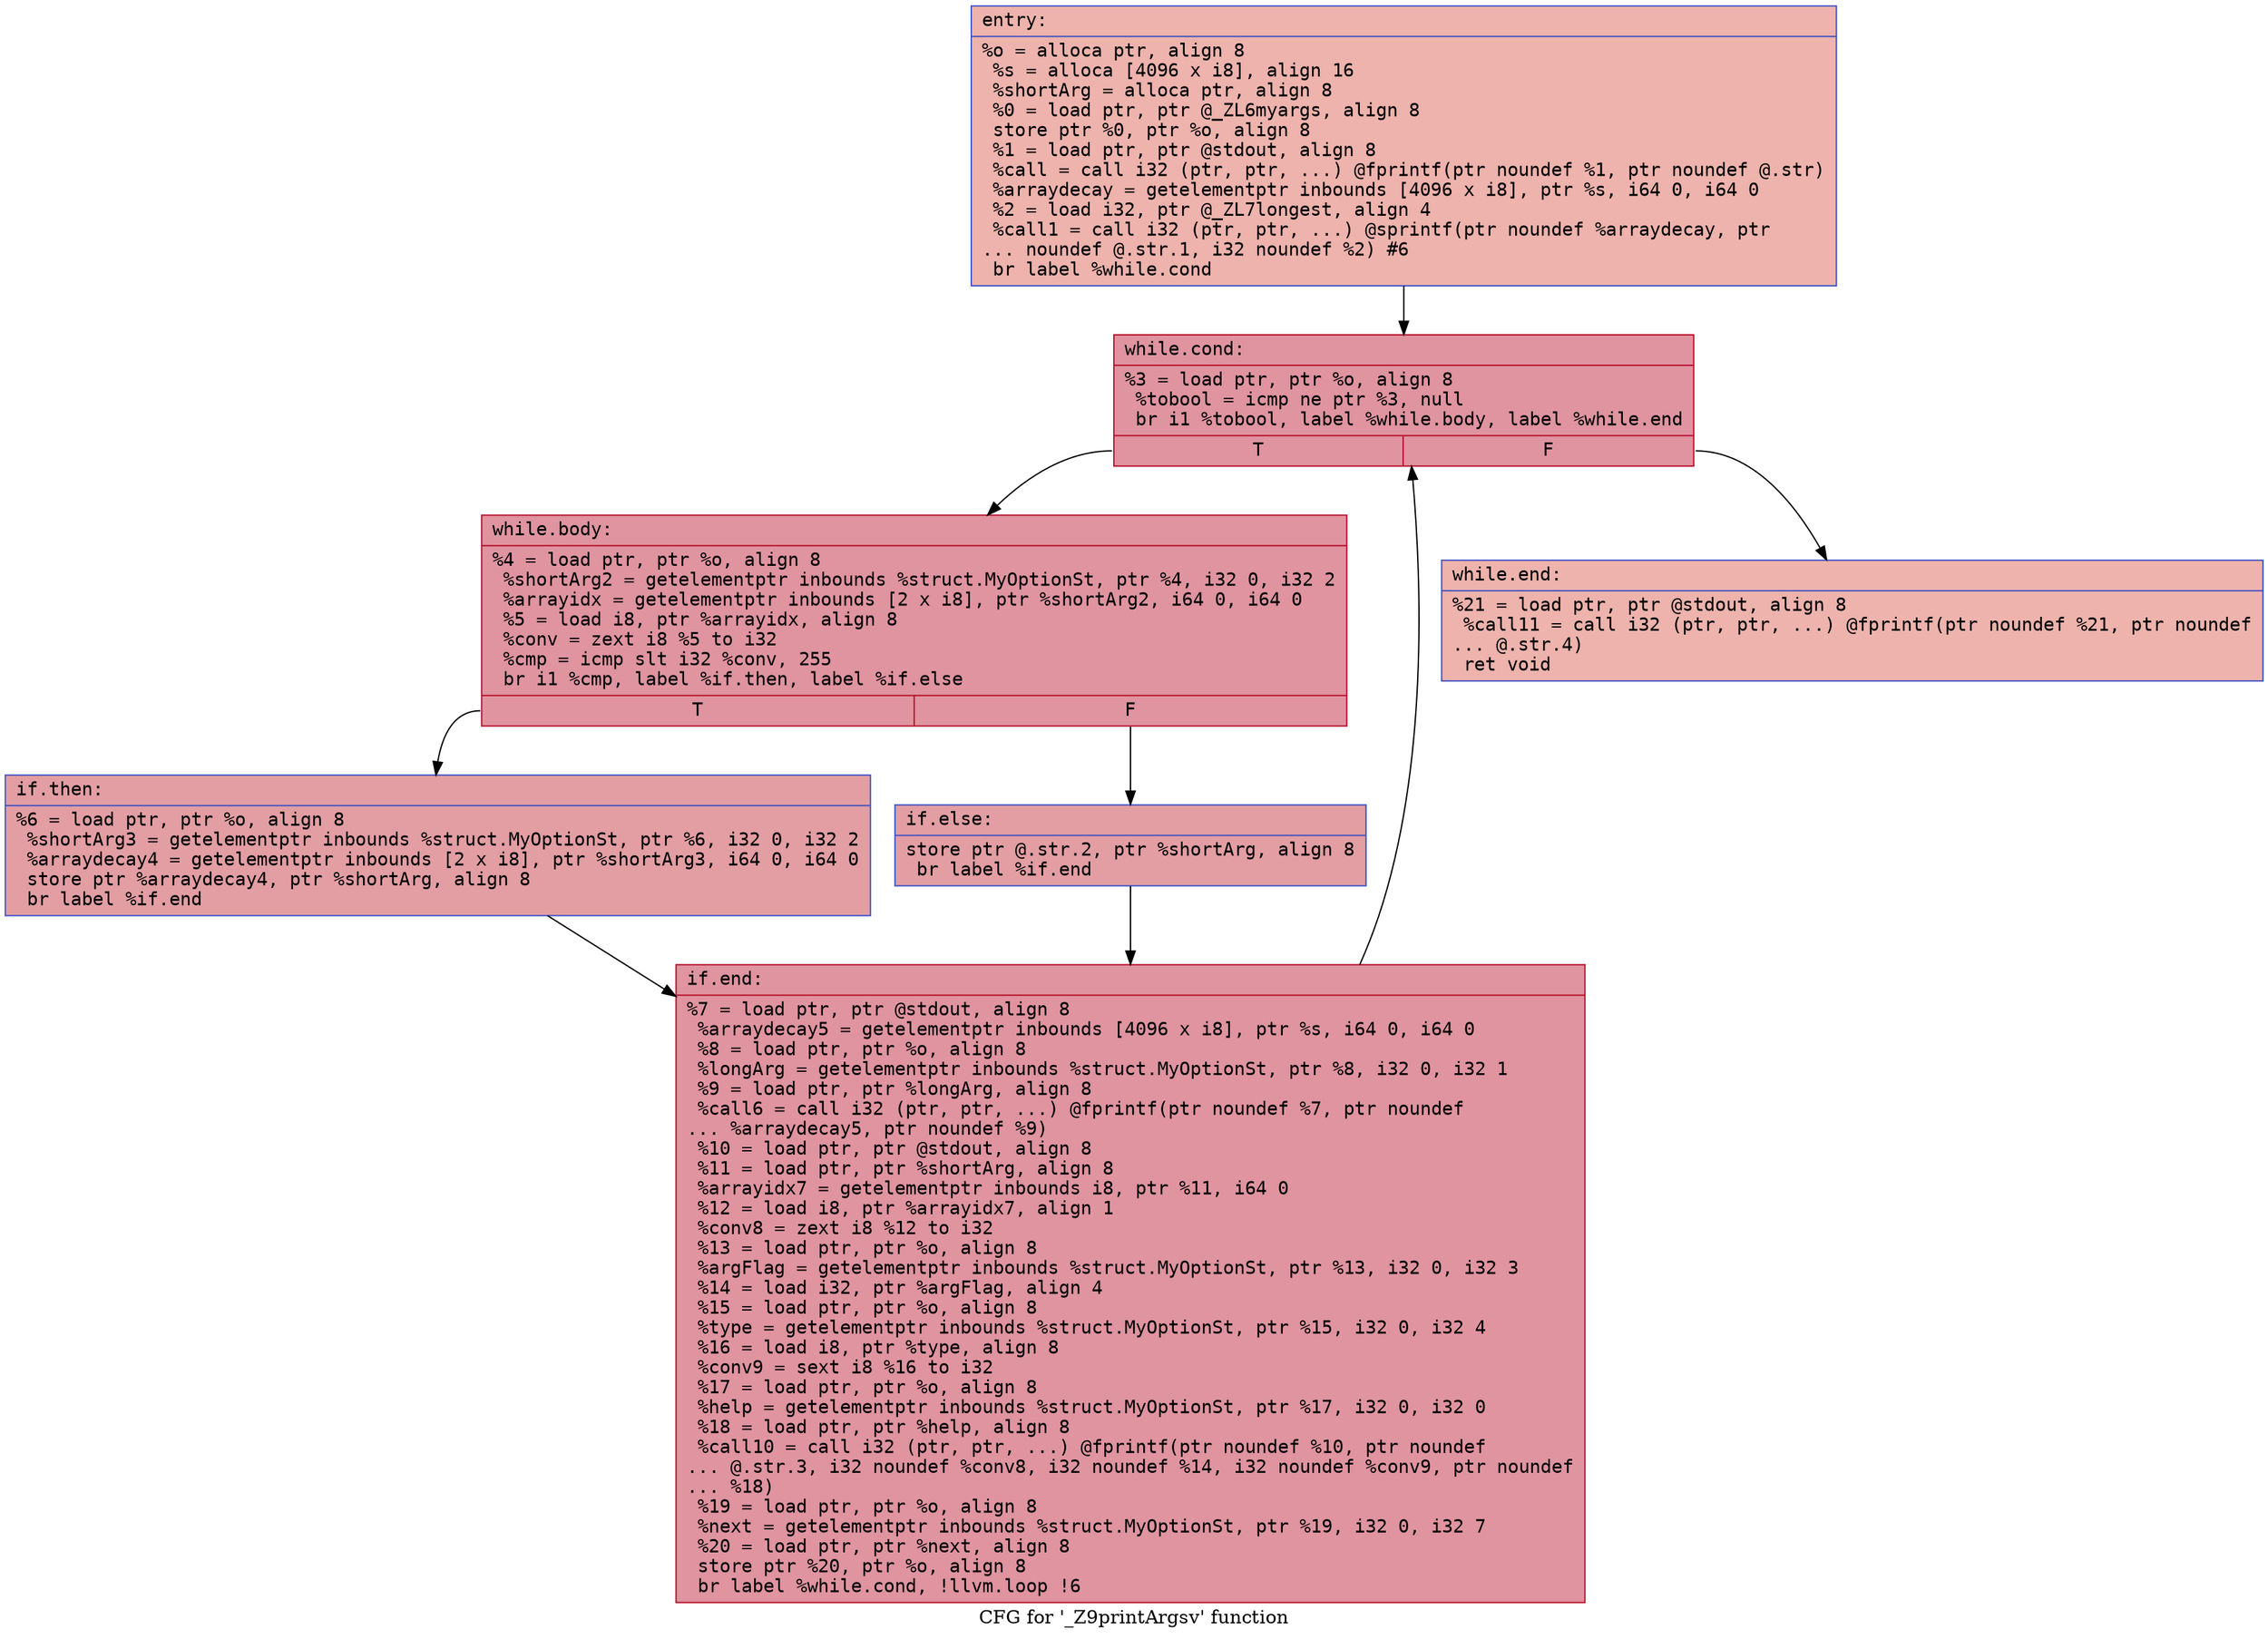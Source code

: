 digraph "CFG for '_Z9printArgsv' function" {
	label="CFG for '_Z9printArgsv' function";

	Node0x5592ffb895d0 [shape=record,color="#3d50c3ff", style=filled, fillcolor="#d6524470" fontname="Courier",label="{entry:\l|  %o = alloca ptr, align 8\l  %s = alloca [4096 x i8], align 16\l  %shortArg = alloca ptr, align 8\l  %0 = load ptr, ptr @_ZL6myargs, align 8\l  store ptr %0, ptr %o, align 8\l  %1 = load ptr, ptr @stdout, align 8\l  %call = call i32 (ptr, ptr, ...) @fprintf(ptr noundef %1, ptr noundef @.str)\l  %arraydecay = getelementptr inbounds [4096 x i8], ptr %s, i64 0, i64 0\l  %2 = load i32, ptr @_ZL7longest, align 4\l  %call1 = call i32 (ptr, ptr, ...) @sprintf(ptr noundef %arraydecay, ptr\l... noundef @.str.1, i32 noundef %2) #6\l  br label %while.cond\l}"];
	Node0x5592ffb895d0 -> Node0x5592ffb89ec0[tooltip="entry -> while.cond\nProbability 100.00%" ];
	Node0x5592ffb89ec0 [shape=record,color="#b70d28ff", style=filled, fillcolor="#b70d2870" fontname="Courier",label="{while.cond:\l|  %3 = load ptr, ptr %o, align 8\l  %tobool = icmp ne ptr %3, null\l  br i1 %tobool, label %while.body, label %while.end\l|{<s0>T|<s1>F}}"];
	Node0x5592ffb89ec0:s0 -> Node0x5592ffb8a0e0[tooltip="while.cond -> while.body\nProbability 96.88%" ];
	Node0x5592ffb89ec0:s1 -> Node0x5592ffb8a160[tooltip="while.cond -> while.end\nProbability 3.12%" ];
	Node0x5592ffb8a0e0 [shape=record,color="#b70d28ff", style=filled, fillcolor="#b70d2870" fontname="Courier",label="{while.body:\l|  %4 = load ptr, ptr %o, align 8\l  %shortArg2 = getelementptr inbounds %struct.MyOptionSt, ptr %4, i32 0, i32 2\l  %arrayidx = getelementptr inbounds [2 x i8], ptr %shortArg2, i64 0, i64 0\l  %5 = load i8, ptr %arrayidx, align 8\l  %conv = zext i8 %5 to i32\l  %cmp = icmp slt i32 %conv, 255\l  br i1 %cmp, label %if.then, label %if.else\l|{<s0>T|<s1>F}}"];
	Node0x5592ffb8a0e0:s0 -> Node0x5592ffb8a8e0[tooltip="while.body -> if.then\nProbability 50.00%" ];
	Node0x5592ffb8a0e0:s1 -> Node0x5592ffb8a950[tooltip="while.body -> if.else\nProbability 50.00%" ];
	Node0x5592ffb8a8e0 [shape=record,color="#3d50c3ff", style=filled, fillcolor="#be242e70" fontname="Courier",label="{if.then:\l|  %6 = load ptr, ptr %o, align 8\l  %shortArg3 = getelementptr inbounds %struct.MyOptionSt, ptr %6, i32 0, i32 2\l  %arraydecay4 = getelementptr inbounds [2 x i8], ptr %shortArg3, i64 0, i64 0\l  store ptr %arraydecay4, ptr %shortArg, align 8\l  br label %if.end\l}"];
	Node0x5592ffb8a8e0 -> Node0x5592ffb8add0[tooltip="if.then -> if.end\nProbability 100.00%" ];
	Node0x5592ffb8a950 [shape=record,color="#3d50c3ff", style=filled, fillcolor="#be242e70" fontname="Courier",label="{if.else:\l|  store ptr @.str.2, ptr %shortArg, align 8\l  br label %if.end\l}"];
	Node0x5592ffb8a950 -> Node0x5592ffb8add0[tooltip="if.else -> if.end\nProbability 100.00%" ];
	Node0x5592ffb8add0 [shape=record,color="#b70d28ff", style=filled, fillcolor="#b70d2870" fontname="Courier",label="{if.end:\l|  %7 = load ptr, ptr @stdout, align 8\l  %arraydecay5 = getelementptr inbounds [4096 x i8], ptr %s, i64 0, i64 0\l  %8 = load ptr, ptr %o, align 8\l  %longArg = getelementptr inbounds %struct.MyOptionSt, ptr %8, i32 0, i32 1\l  %9 = load ptr, ptr %longArg, align 8\l  %call6 = call i32 (ptr, ptr, ...) @fprintf(ptr noundef %7, ptr noundef\l... %arraydecay5, ptr noundef %9)\l  %10 = load ptr, ptr @stdout, align 8\l  %11 = load ptr, ptr %shortArg, align 8\l  %arrayidx7 = getelementptr inbounds i8, ptr %11, i64 0\l  %12 = load i8, ptr %arrayidx7, align 1\l  %conv8 = zext i8 %12 to i32\l  %13 = load ptr, ptr %o, align 8\l  %argFlag = getelementptr inbounds %struct.MyOptionSt, ptr %13, i32 0, i32 3\l  %14 = load i32, ptr %argFlag, align 4\l  %15 = load ptr, ptr %o, align 8\l  %type = getelementptr inbounds %struct.MyOptionSt, ptr %15, i32 0, i32 4\l  %16 = load i8, ptr %type, align 8\l  %conv9 = sext i8 %16 to i32\l  %17 = load ptr, ptr %o, align 8\l  %help = getelementptr inbounds %struct.MyOptionSt, ptr %17, i32 0, i32 0\l  %18 = load ptr, ptr %help, align 8\l  %call10 = call i32 (ptr, ptr, ...) @fprintf(ptr noundef %10, ptr noundef\l... @.str.3, i32 noundef %conv8, i32 noundef %14, i32 noundef %conv9, ptr noundef\l... %18)\l  %19 = load ptr, ptr %o, align 8\l  %next = getelementptr inbounds %struct.MyOptionSt, ptr %19, i32 0, i32 7\l  %20 = load ptr, ptr %next, align 8\l  store ptr %20, ptr %o, align 8\l  br label %while.cond, !llvm.loop !6\l}"];
	Node0x5592ffb8add0 -> Node0x5592ffb89ec0[tooltip="if.end -> while.cond\nProbability 100.00%" ];
	Node0x5592ffb8a160 [shape=record,color="#3d50c3ff", style=filled, fillcolor="#d6524470" fontname="Courier",label="{while.end:\l|  %21 = load ptr, ptr @stdout, align 8\l  %call11 = call i32 (ptr, ptr, ...) @fprintf(ptr noundef %21, ptr noundef\l... @.str.4)\l  ret void\l}"];
}
